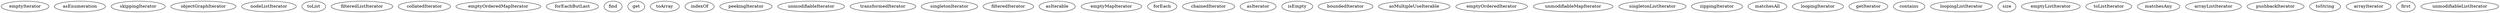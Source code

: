 digraph G {
emptyIterator;
asEnumeration;
skippingIterator;
objectGraphIterator;
nodeListIterator;
toList;
filteredListIterator;
collatedIterator;
emptyOrderedMapIterator;
forEachButLast;
find;
get;
toArray;
indexOf;
peekingIterator;
unmodifiableIterator;
transformedIterator;
singletonIterator;
filteredIterator;
asIterable;
emptyMapIterator;
forEach;
chainedIterator;
asIterator;
isEmpty;
boundedIterator;
asMultipleUseIterable;
emptyOrderedIterator;
unmodifiableMapIterator;
singletonListIterator;
zippingIterator;
matchesAll;
loopingIterator;
getIterator;
contains;
loopingListIterator;
size;
emptyListIterator;
toListIterator;
matchesAny;
arrayListIterator;
pushbackIterator;
toString;
arrayIterator;
first;
unmodifiableListIterator;
}